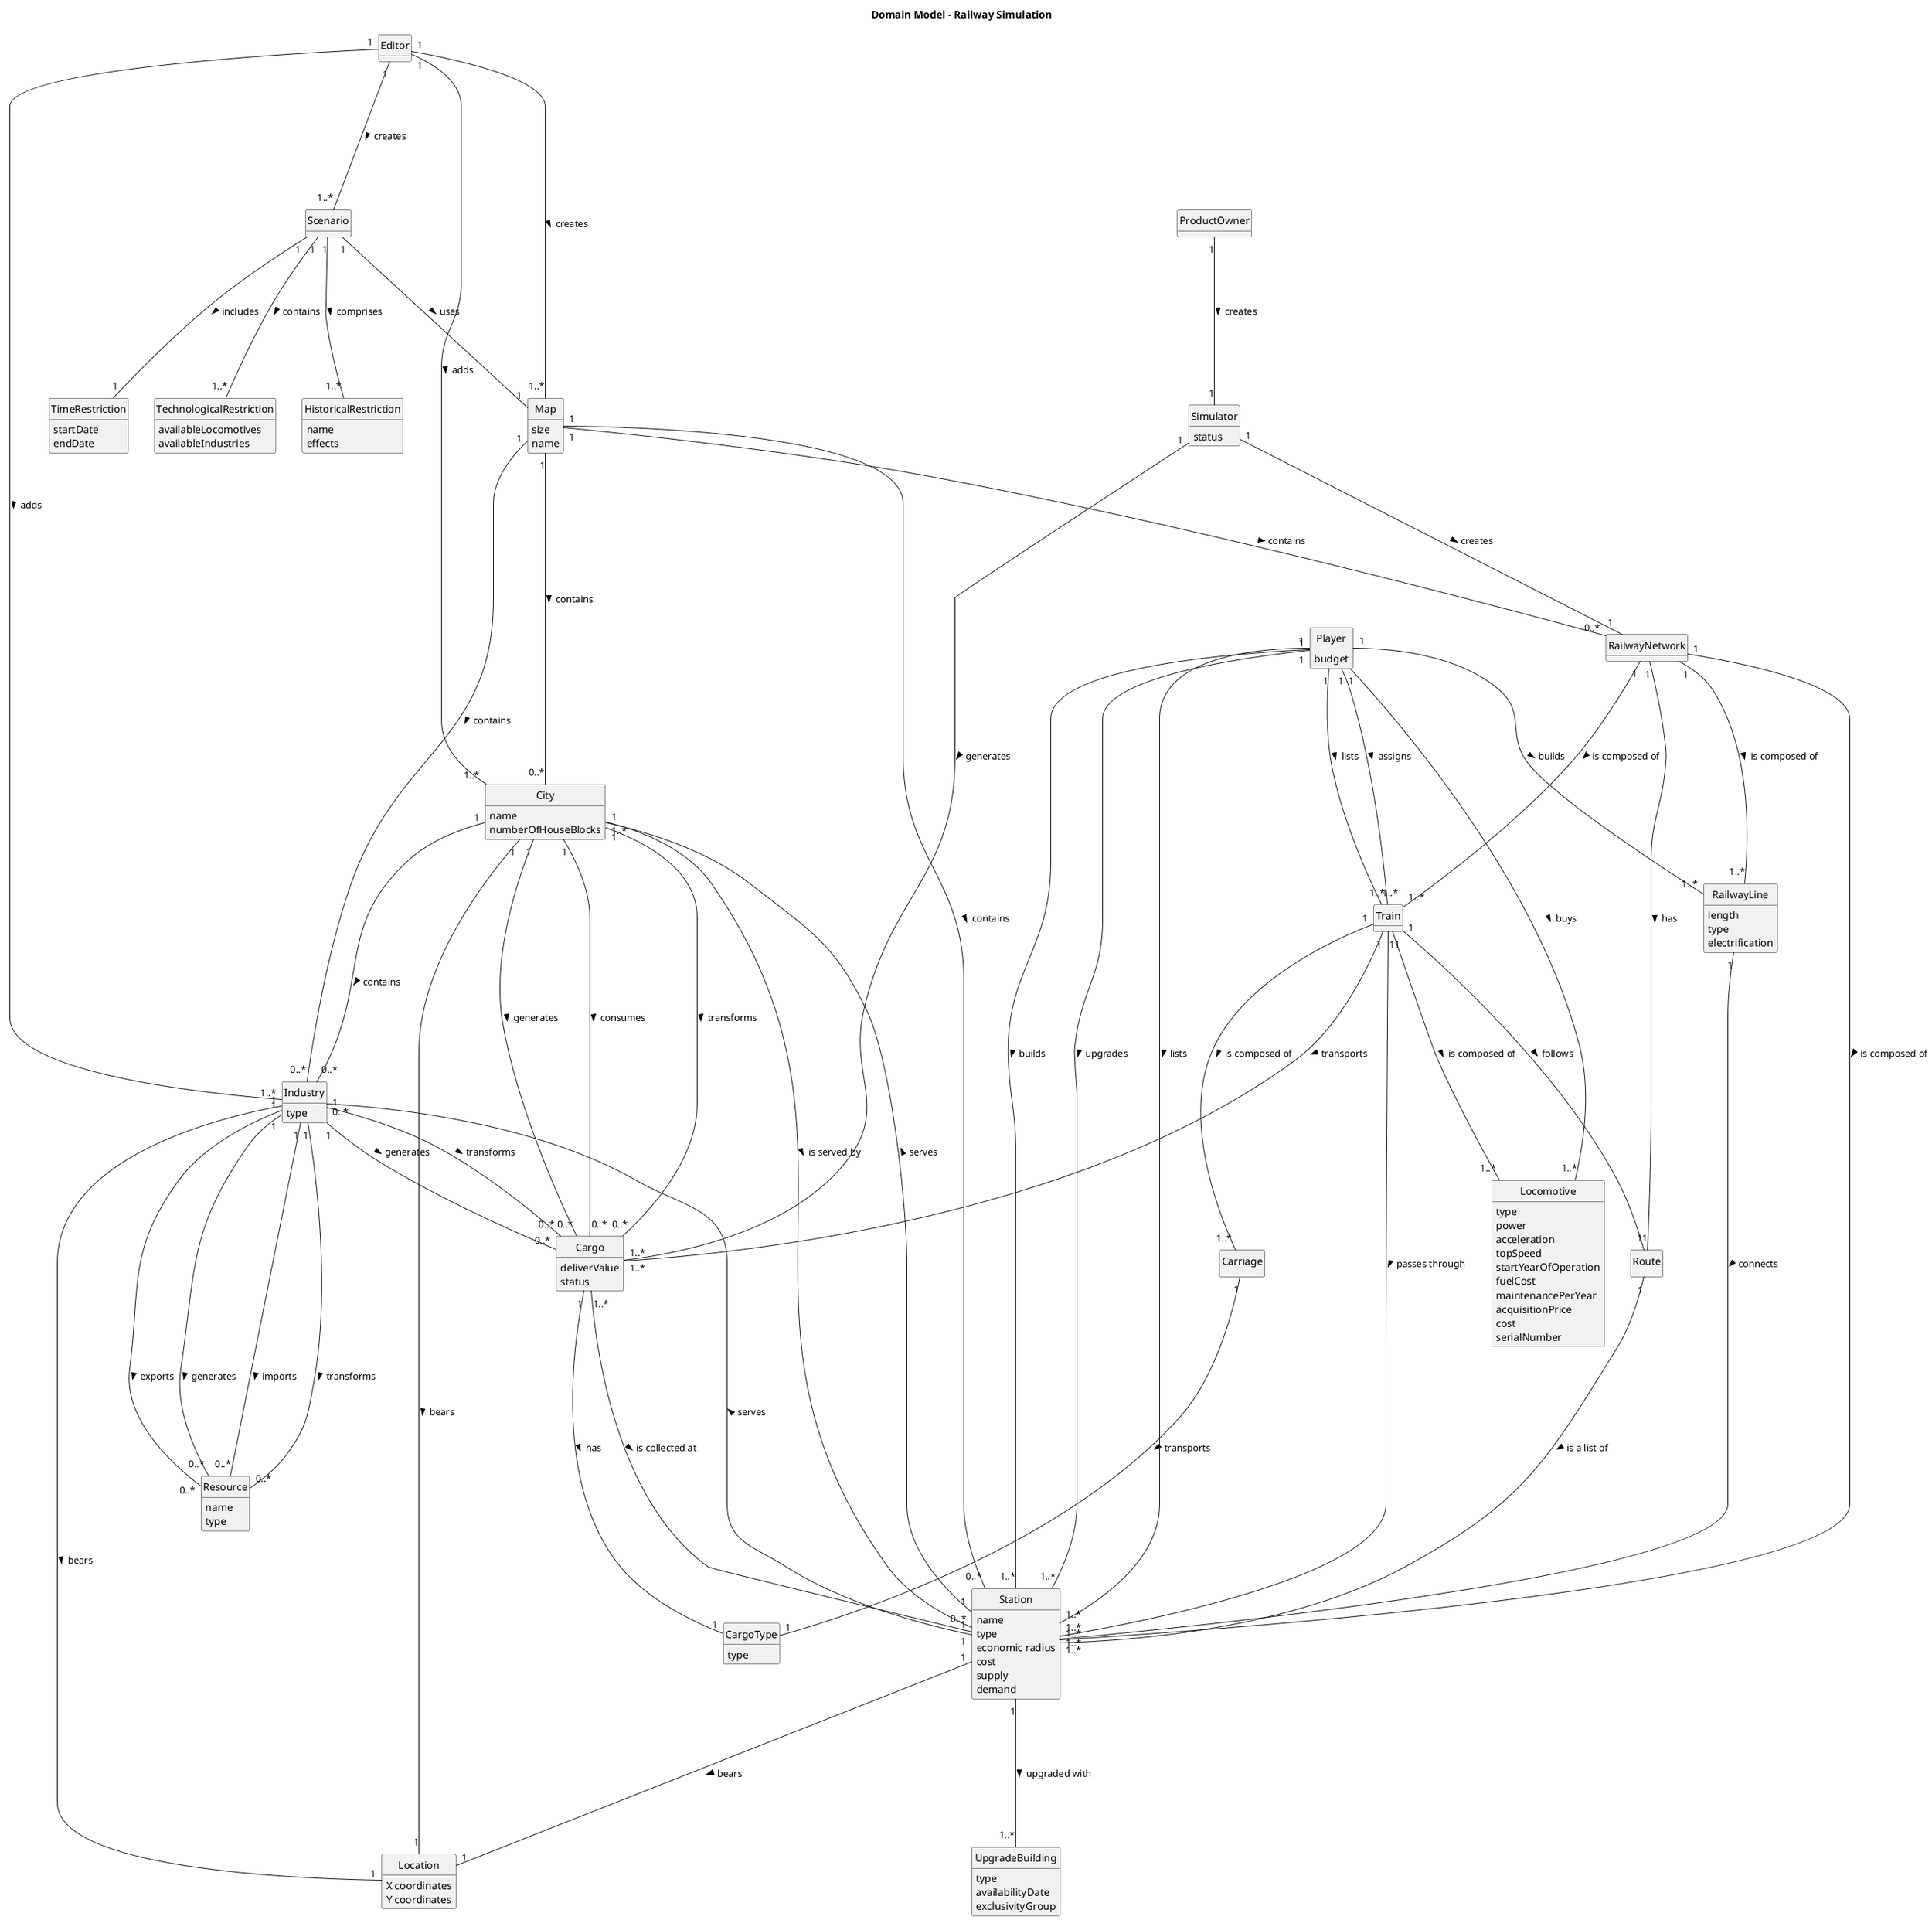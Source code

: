@startuml

skinparam monochrome true
skinparam packageStyle rectangle
skinparam shadowing false
skinparam classAttributeIconSize 0
hide circle
hide methods

title Domain Model - Railway Simulation

class Map {
size
name
}

class City {
   name
   numberOfHouseBlocks
}

class Location{
X coordinates
Y coordinates
}

class Industry{
type
}

class Resource{
name
type
}

class Scenario{
}

class TimeRestriction{
    startDate
    endDate
}

class TechnologicalRestriction{
    availableLocomotives
    availableIndustries
}

class HistoricalRestriction{
    name
    effects
}

class Simulator{
status
}

class RailwayNetwork{
}

class Station{
name
type
economic radius
cost
supply
demand
}

class Train{
}

class Route{
}

class Cargo{
deliverValue
status
}

class CargoType{
type
}

class RailwayLine{
length
type
electrification
}

class Locomotive{
type
power
acceleration
topSpeed
startYearOfOperation
fuelCost
maintenancePerYear
acquisitionPrice
cost
serialNumber
}

class Carriage{
}

class UpgradeBuilding{
type
availabilityDate
exclusivityGroup
}

class Editor{
}

class Player{
budget
}

class ProductOwner{
}


Map "1" ---- "0..*" City : contains >
Map "1" ---- "0..*" RailwayNetwork : contains >
Scenario "1" ---- "1" Map : uses >
Map "1" ---- "0..*" Station : contains >
Map "1" ---- "0..*" Industry : contains >
City "1" ---- "1" Location : bears >
Industry "1" ---- "1" Location : bears >
Station "1" ---- "1" Location : bears >
City "1" ---- "0..*" Station : is served by >
City "1" ---- "0..*" Industry : contains >
Industry "1" ---- "0..*" Resource : generates >
Industry "1" ---- "0..*" Resource : transforms >
Industry "1" ---- "0..*" Resource : imports >
Industry "1" ---- "0..*" Resource : exports >
Scenario "1" ---- "1" TimeRestriction : includes >
Scenario "1" ---- "1..*" TechnologicalRestriction : contains >
Scenario "1" ---- "1..*" HistoricalRestriction : comprises >
Simulator "1" ---- "1" RailwayNetwork : creates >
Simulator "1" ---- "1..*" Cargo : generates >
RailwayNetwork "1" ---- "1..*" Station : is composed of >
Station "1" ---- "1..*" City : serves >
Station "1" ---- "0..*" Industry : serves >
RailwayNetwork "1" ---- "1..*" RailwayLine : is composed of >
RailwayNetwork "1" ---- "1..*" Train : is composed of >
Train "1" ---- "1..*" Cargo : transports >
Train "1" ---- "1" Route : follows >
RailwayNetwork "1" ---- "1" Route : has >
Cargo "1..*" ---- "1" Station : is collected at >
Cargo "1" ---- "1" CargoType : has >
Station "1" ---- "1..*" UpgradeBuilding : upgraded with >
RailwayLine "1" ---- "1..*" Station : connects >
Train "1" ---- "1..*" Locomotive : is composed of >
Train "1" ---- "1..*" Carriage : is composed of >
Carriage "1" ---- "1" CargoType : transports >
Train "1" ---- "1..*" Station : passes through >
Route "1" ---- "1..*" Station : is a list of >
Editor "1" ---- "1..*" Map : creates >
Editor "1" ---- "1..*" Industry : adds >
Editor "1" ---- "1..*" City : adds >
Editor "1" ---- "1..*" Scenario : creates >
Player "1" ---- "1..*" Station : builds >
Player "1" ---- "1..*" Station : upgrades >
Player "1" ---- "1..*" Station : lists >
Player "1" ---- "1..*" RailwayLine : builds >
Player "1" ---- "1..*" Locomotive : buys >
Player "1" ---- "1..*" Train : assigns >
Player "1" ---- "1..*" Train : lists >
ProductOwner "1" ---- "1" Simulator : creates >


Industry "1" -- "0..*" Cargo : generates >
Industry "1" -- "0..*" Cargo : transforms >
City "1" -- "0..*" Cargo : generates >
City "1" -- "0..*" Cargo : consumes >
City "1" -- "0..*" Cargo : transforms >


@enduml